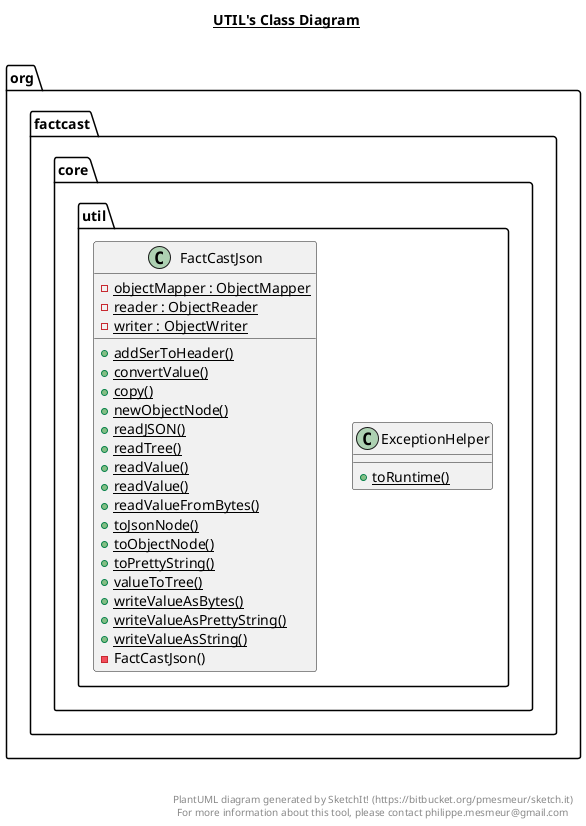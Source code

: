 @startuml

title __UTIL's Class Diagram__\n

  namespace org.factcast.core {
    namespace util {
      class org.factcast.core.util.ExceptionHelper {
          {static} + toRuntime()
      }
    }
  }
  

  namespace org.factcast.core {
    namespace util {
      class org.factcast.core.util.FactCastJson {
          {static} - objectMapper : ObjectMapper
          {static} - reader : ObjectReader
          {static} - writer : ObjectWriter
          {static} + addSerToHeader()
          {static} + convertValue()
          {static} + copy()
          {static} + newObjectNode()
          {static} + readJSON()
          {static} + readTree()
          {static} + readValue()
          {static} + readValue()
          {static} + readValueFromBytes()
          {static} + toJsonNode()
          {static} + toObjectNode()
          {static} + toPrettyString()
          {static} + valueToTree()
          {static} + writeValueAsBytes()
          {static} + writeValueAsPrettyString()
          {static} + writeValueAsString()
          - FactCastJson()
      }
    }
  }
  



right footer


PlantUML diagram generated by SketchIt! (https://bitbucket.org/pmesmeur/sketch.it)
For more information about this tool, please contact philippe.mesmeur@gmail.com
endfooter

@enduml
